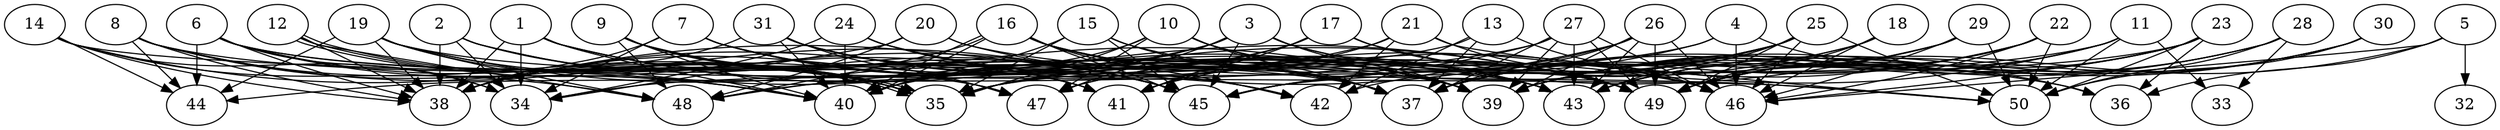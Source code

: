 // DAG automatically generated by daggen at Thu Oct  3 14:07:57 2019
// ./daggen --dot -n 50 --ccr 0.4 --fat 0.9 --regular 0.9 --density 0.5 --mindata 5242880 --maxdata 52428800 
digraph G {
  1 [size="118423040", alpha="0.08", expect_size="47369216"] 
  1 -> 34 [size ="47369216"]
  1 -> 37 [size ="47369216"]
  1 -> 38 [size ="47369216"]
  1 -> 40 [size ="47369216"]
  1 -> 45 [size ="47369216"]
  1 -> 49 [size ="47369216"]
  2 [size="103452160", alpha="0.18", expect_size="41380864"] 
  2 -> 34 [size ="41380864"]
  2 -> 35 [size ="41380864"]
  2 -> 38 [size ="41380864"]
  2 -> 45 [size ="41380864"]
  2 -> 49 [size ="41380864"]
  3 [size="26938880", alpha="0.10", expect_size="10775552"] 
  3 -> 38 [size ="10775552"]
  3 -> 39 [size ="10775552"]
  3 -> 45 [size ="10775552"]
  3 -> 46 [size ="10775552"]
  3 -> 47 [size ="10775552"]
  3 -> 48 [size ="10775552"]
  3 -> 49 [size ="10775552"]
  4 [size="116746240", alpha="0.11", expect_size="46698496"] 
  4 -> 36 [size ="46698496"]
  4 -> 46 [size ="46698496"]
  4 -> 47 [size ="46698496"]
  4 -> 48 [size ="46698496"]
  5 [size="37447680", alpha="0.12", expect_size="14979072"] 
  5 -> 32 [size ="14979072"]
  5 -> 36 [size ="14979072"]
  5 -> 46 [size ="14979072"]
  5 -> 49 [size ="14979072"]
  6 [size="73809920", alpha="0.05", expect_size="29523968"] 
  6 -> 34 [size ="29523968"]
  6 -> 35 [size ="29523968"]
  6 -> 38 [size ="29523968"]
  6 -> 39 [size ="29523968"]
  6 -> 40 [size ="29523968"]
  6 -> 43 [size ="29523968"]
  6 -> 44 [size ="29523968"]
  7 [size="29468160", alpha="0.16", expect_size="11787264"] 
  7 -> 34 [size ="11787264"]
  7 -> 37 [size ="11787264"]
  7 -> 38 [size ="11787264"]
  7 -> 39 [size ="11787264"]
  7 -> 41 [size ="11787264"]
  7 -> 42 [size ="11787264"]
  8 [size="105459200", alpha="0.19", expect_size="42183680"] 
  8 -> 35 [size ="42183680"]
  8 -> 37 [size ="42183680"]
  8 -> 38 [size ="42183680"]
  8 -> 40 [size ="42183680"]
  8 -> 44 [size ="42183680"]
  8 -> 45 [size ="42183680"]
  9 [size="80030720", alpha="0.07", expect_size="32012288"] 
  9 -> 35 [size ="32012288"]
  9 -> 39 [size ="32012288"]
  9 -> 40 [size ="32012288"]
  9 -> 41 [size ="32012288"]
  9 -> 47 [size ="32012288"]
  9 -> 48 [size ="32012288"]
  10 [size="18877440", alpha="0.14", expect_size="7550976"] 
  10 -> 35 [size ="7550976"]
  10 -> 37 [size ="7550976"]
  10 -> 39 [size ="7550976"]
  10 -> 40 [size ="7550976"]
  10 -> 43 [size ="7550976"]
  10 -> 47 [size ="7550976"]
  11 [size="102379520", alpha="0.06", expect_size="40951808"] 
  11 -> 33 [size ="40951808"]
  11 -> 35 [size ="40951808"]
  11 -> 39 [size ="40951808"]
  11 -> 45 [size ="40951808"]
  11 -> 49 [size ="40951808"]
  11 -> 50 [size ="40951808"]
  12 [size="28802560", alpha="0.20", expect_size="11521024"] 
  12 -> 35 [size ="11521024"]
  12 -> 35 [size ="11521024"]
  12 -> 38 [size ="11521024"]
  12 -> 45 [size ="11521024"]
  12 -> 48 [size ="11521024"]
  13 [size="18798080", alpha="0.08", expect_size="7519232"] 
  13 -> 34 [size ="7519232"]
  13 -> 37 [size ="7519232"]
  13 -> 42 [size ="7519232"]
  13 -> 46 [size ="7519232"]
  14 [size="76487680", alpha="0.02", expect_size="30595072"] 
  14 -> 34 [size ="30595072"]
  14 -> 38 [size ="30595072"]
  14 -> 44 [size ="30595072"]
  14 -> 47 [size ="30595072"]
  14 -> 48 [size ="30595072"]
  14 -> 50 [size ="30595072"]
  15 [size="25090560", alpha="0.13", expect_size="10036224"] 
  15 -> 35 [size ="10036224"]
  15 -> 37 [size ="10036224"]
  15 -> 40 [size ="10036224"]
  15 -> 45 [size ="10036224"]
  15 -> 49 [size ="10036224"]
  16 [size="93562880", alpha="0.12", expect_size="37425152"] 
  16 -> 37 [size ="37425152"]
  16 -> 40 [size ="37425152"]
  16 -> 40 [size ="37425152"]
  16 -> 42 [size ="37425152"]
  16 -> 43 [size ="37425152"]
  16 -> 45 [size ="37425152"]
  16 -> 48 [size ="37425152"]
  16 -> 49 [size ="37425152"]
  17 [size="124556800", alpha="0.05", expect_size="49822720"] 
  17 -> 35 [size ="49822720"]
  17 -> 36 [size ="49822720"]
  17 -> 40 [size ="49822720"]
  17 -> 41 [size ="49822720"]
  17 -> 49 [size ="49822720"]
  18 [size="98053120", alpha="0.03", expect_size="39221248"] 
  18 -> 37 [size ="39221248"]
  18 -> 45 [size ="39221248"]
  18 -> 46 [size ="39221248"]
  18 -> 49 [size ="39221248"]
  19 [size="95091200", alpha="0.09", expect_size="38036480"] 
  19 -> 38 [size ="38036480"]
  19 -> 39 [size ="38036480"]
  19 -> 40 [size ="38036480"]
  19 -> 41 [size ="38036480"]
  19 -> 44 [size ="38036480"]
  19 -> 46 [size ="38036480"]
  19 -> 48 [size ="38036480"]
  20 [size="20226560", alpha="0.17", expect_size="8090624"] 
  20 -> 34 [size ="8090624"]
  20 -> 43 [size ="8090624"]
  20 -> 48 [size ="8090624"]
  20 -> 50 [size ="8090624"]
  21 [size="104424960", alpha="0.03", expect_size="41769984"] 
  21 -> 38 [size ="41769984"]
  21 -> 41 [size ="41769984"]
  21 -> 42 [size ="41769984"]
  21 -> 49 [size ="41769984"]
  21 -> 50 [size ="41769984"]
  22 [size="22028800", alpha="0.05", expect_size="8811520"] 
  22 -> 39 [size ="8811520"]
  22 -> 41 [size ="8811520"]
  22 -> 42 [size ="8811520"]
  22 -> 43 [size ="8811520"]
  22 -> 46 [size ="8811520"]
  22 -> 49 [size ="8811520"]
  22 -> 50 [size ="8811520"]
  23 [size="20334080", alpha="0.09", expect_size="8133632"] 
  23 -> 36 [size ="8133632"]
  23 -> 37 [size ="8133632"]
  23 -> 39 [size ="8133632"]
  23 -> 45 [size ="8133632"]
  23 -> 46 [size ="8133632"]
  23 -> 49 [size ="8133632"]
  23 -> 50 [size ="8133632"]
  24 [size="67266560", alpha="0.10", expect_size="26906624"] 
  24 -> 34 [size ="26906624"]
  24 -> 37 [size ="26906624"]
  24 -> 40 [size ="26906624"]
  24 -> 42 [size ="26906624"]
  24 -> 46 [size ="26906624"]
  25 [size="80524800", alpha="0.16", expect_size="32209920"] 
  25 -> 37 [size ="32209920"]
  25 -> 40 [size ="32209920"]
  25 -> 43 [size ="32209920"]
  25 -> 45 [size ="32209920"]
  25 -> 46 [size ="32209920"]
  25 -> 47 [size ="32209920"]
  25 -> 49 [size ="32209920"]
  25 -> 50 [size ="32209920"]
  26 [size="36569600", alpha="0.12", expect_size="14627840"] 
  26 -> 37 [size ="14627840"]
  26 -> 38 [size ="14627840"]
  26 -> 39 [size ="14627840"]
  26 -> 43 [size ="14627840"]
  26 -> 45 [size ="14627840"]
  26 -> 46 [size ="14627840"]
  26 -> 49 [size ="14627840"]
  27 [size="107171840", alpha="0.10", expect_size="42868736"] 
  27 -> 35 [size ="42868736"]
  27 -> 37 [size ="42868736"]
  27 -> 39 [size ="42868736"]
  27 -> 43 [size ="42868736"]
  27 -> 44 [size ="42868736"]
  27 -> 46 [size ="42868736"]
  27 -> 49 [size ="42868736"]
  28 [size="19205120", alpha="0.05", expect_size="7682048"] 
  28 -> 33 [size ="7682048"]
  28 -> 37 [size ="7682048"]
  28 -> 39 [size ="7682048"]
  28 -> 43 [size ="7682048"]
  28 -> 50 [size ="7682048"]
  29 [size="39083520", alpha="0.10", expect_size="15633408"] 
  29 -> 35 [size ="15633408"]
  29 -> 37 [size ="15633408"]
  29 -> 39 [size ="15633408"]
  29 -> 46 [size ="15633408"]
  29 -> 50 [size ="15633408"]
  30 [size="90931200", alpha="0.17", expect_size="36372480"] 
  30 -> 39 [size ="36372480"]
  30 -> 43 [size ="36372480"]
  30 -> 49 [size ="36372480"]
  30 -> 50 [size ="36372480"]
  31 [size="74209280", alpha="0.19", expect_size="29683712"] 
  31 -> 38 [size ="29683712"]
  31 -> 39 [size ="29683712"]
  31 -> 40 [size ="29683712"]
  31 -> 43 [size ="29683712"]
  31 -> 45 [size ="29683712"]
  31 -> 47 [size ="29683712"]
  32 [size="94228480", alpha="0.03", expect_size="37691392"] 
  33 [size="123376640", alpha="0.09", expect_size="49350656"] 
  34 [size="57518080", alpha="0.05", expect_size="23007232"] 
  35 [size="118256640", alpha="0.03", expect_size="47302656"] 
  36 [size="94008320", alpha="0.15", expect_size="37603328"] 
  37 [size="45470720", alpha="0.06", expect_size="18188288"] 
  38 [size="106979840", alpha="0.11", expect_size="42791936"] 
  39 [size="16985600", alpha="0.10", expect_size="6794240"] 
  40 [size="78346240", alpha="0.10", expect_size="31338496"] 
  41 [size="60902400", alpha="0.06", expect_size="24360960"] 
  42 [size="53928960", alpha="0.03", expect_size="21571584"] 
  43 [size="73121280", alpha="0.01", expect_size="29248512"] 
  44 [size="124172800", alpha="0.09", expect_size="49669120"] 
  45 [size="34536960", alpha="0.08", expect_size="13814784"] 
  46 [size="52126720", alpha="0.11", expect_size="20850688"] 
  47 [size="21468160", alpha="0.10", expect_size="8587264"] 
  48 [size="54016000", alpha="0.10", expect_size="21606400"] 
  49 [size="116746240", alpha="0.14", expect_size="46698496"] 
  50 [size="55720960", alpha="0.12", expect_size="22288384"] 
}
